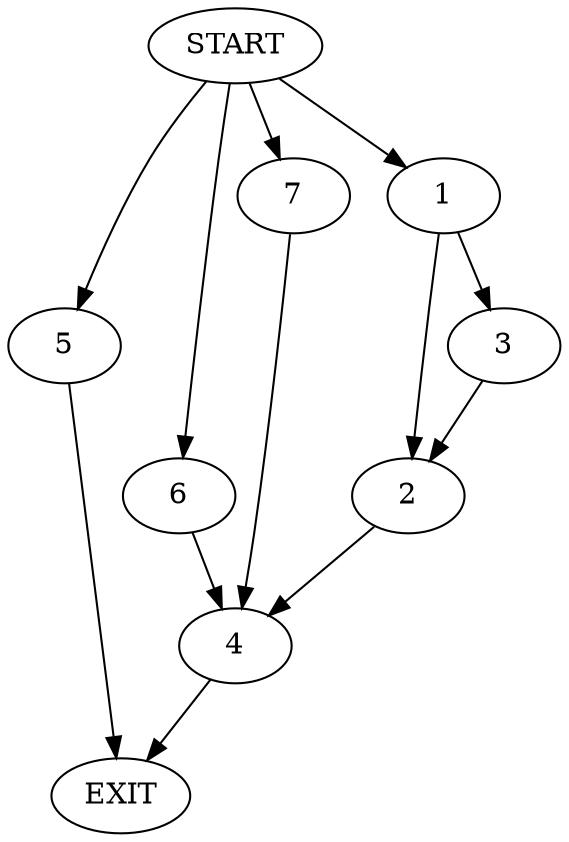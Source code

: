 digraph {
0 [label="START"]
8 [label="EXIT"]
0 -> 1
1 -> 2
1 -> 3
3 -> 2
2 -> 4
4 -> 8
0 -> 5
5 -> 8
0 -> 6
6 -> 4
0 -> 7
7 -> 4
}
